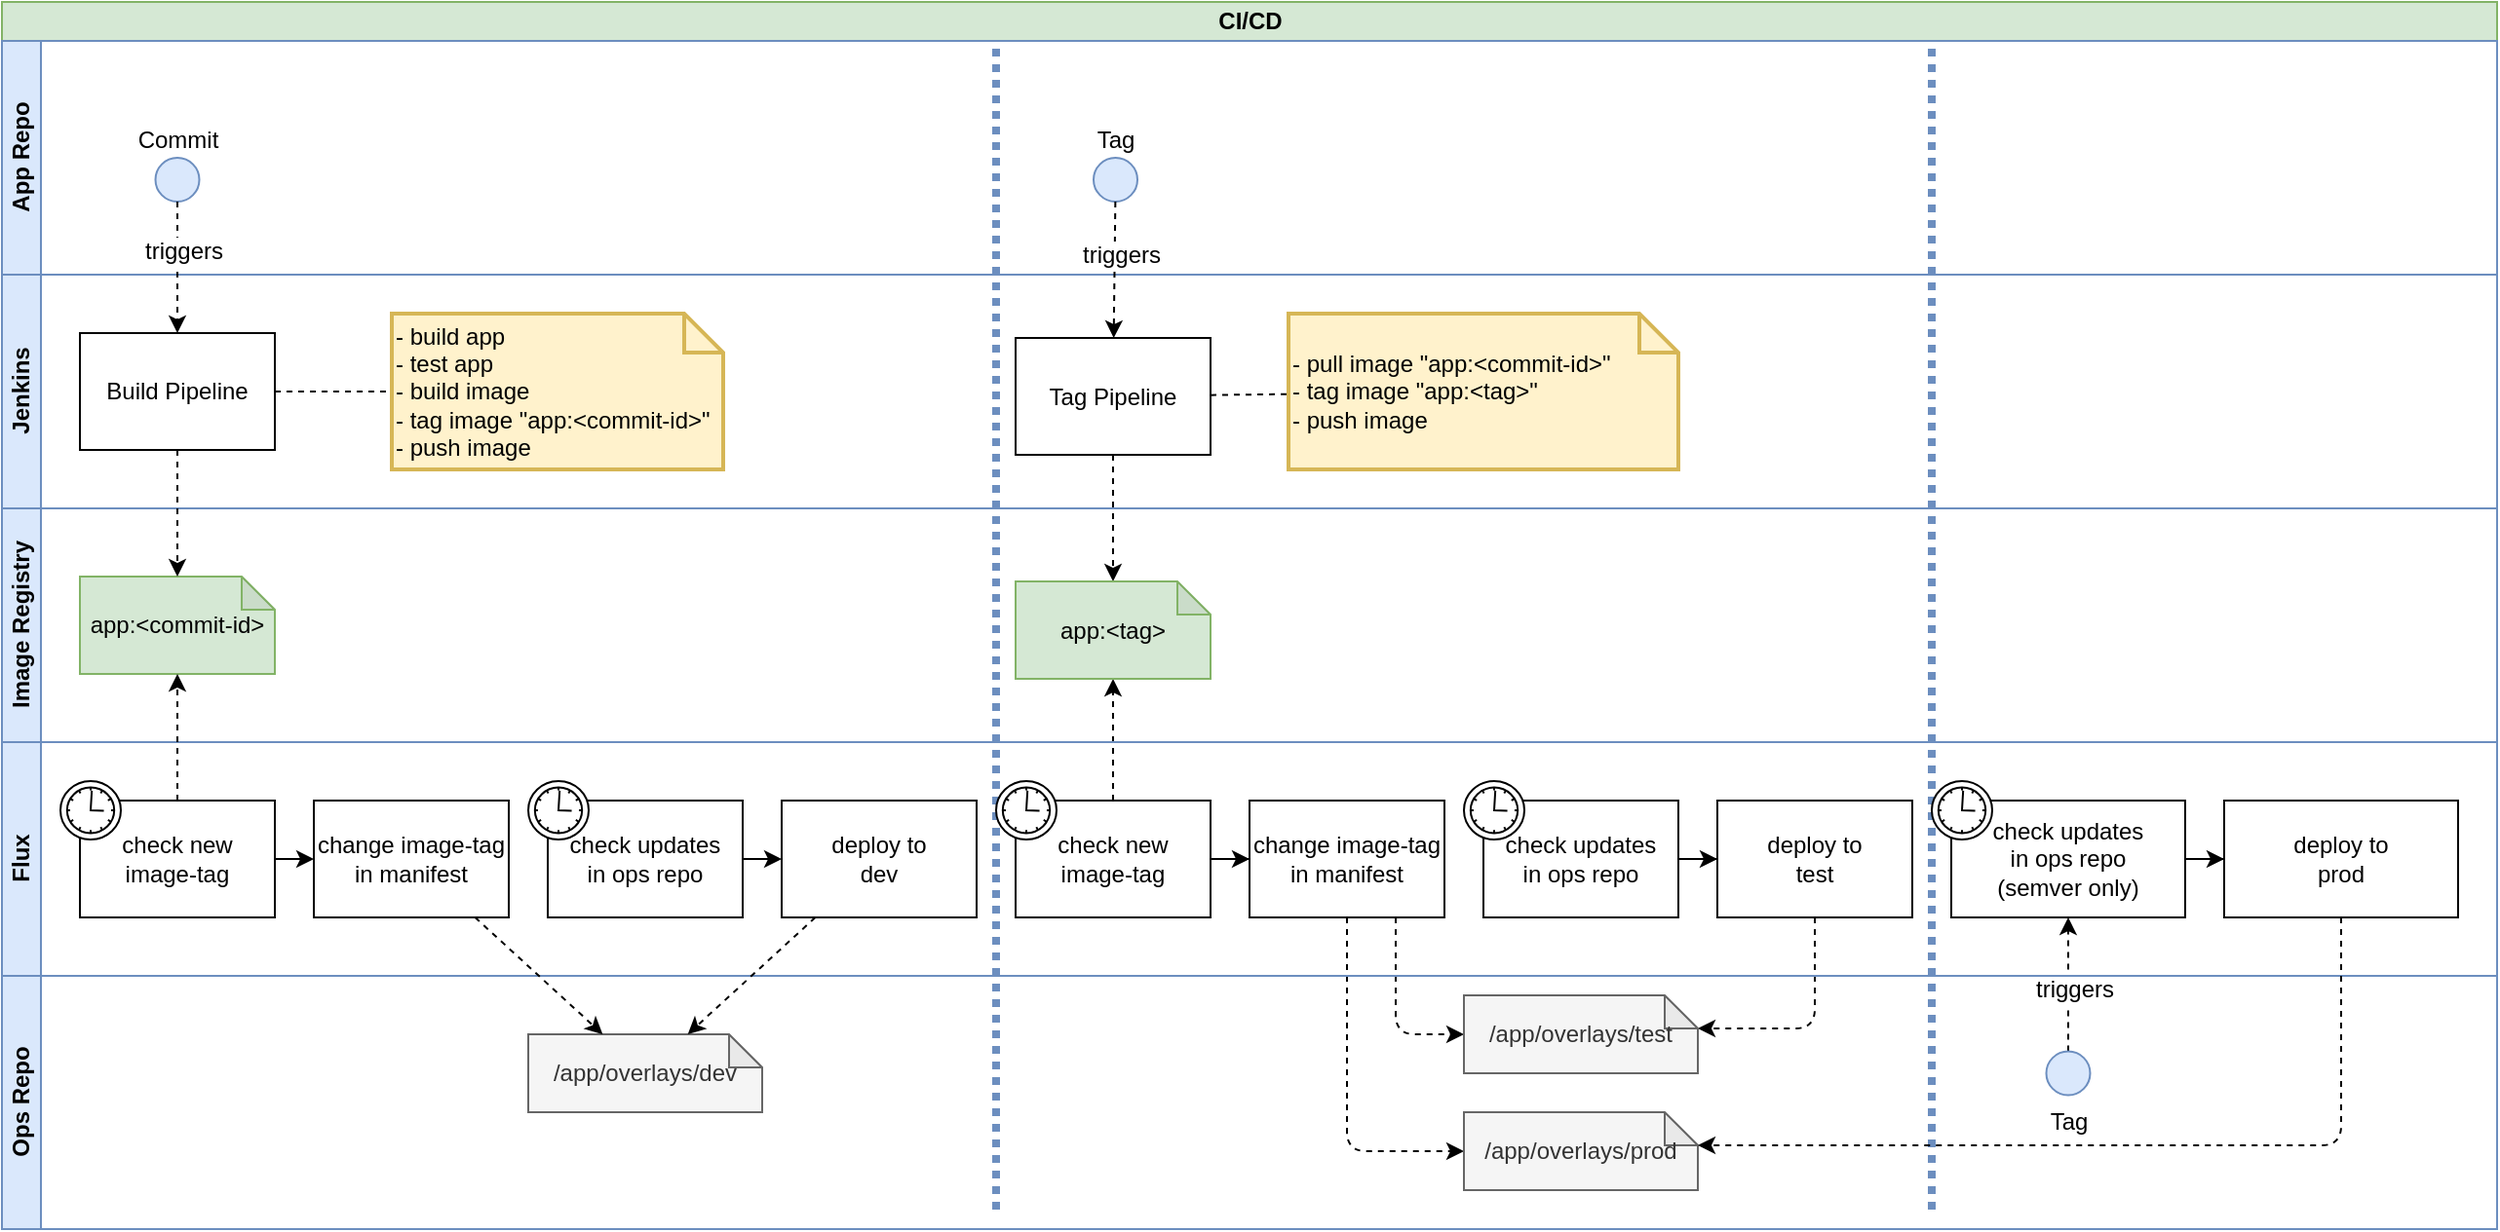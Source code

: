 <mxfile version="13.6.5">
    <diagram id="2l1Gih08ljTuTviZnEwU" name="Page-1">
        <mxGraphModel dx="1030" dy="777" grid="1" gridSize="10" guides="1" tooltips="1" connect="1" arrows="1" fold="1" page="1" pageScale="1" pageWidth="1169" pageHeight="827" math="0" shadow="0">
            <root>
                <mxCell id="0"/>
                <mxCell id="1" parent="0"/>
                <mxCell id="14" value="CI/CD" style="swimlane;html=1;childLayout=stackLayout;resizeParent=1;resizeParentMax=0;horizontal=1;startSize=20;horizontalStack=0;fillColor=#d5e8d4;strokeColor=#82b366;" parent="1" vertex="1">
                    <mxGeometry x="40" y="40" width="1280" height="630" as="geometry">
                        <mxRectangle x="40" y="40" width="50" height="20" as="alternateBounds"/>
                    </mxGeometry>
                </mxCell>
                <mxCell id="15" value="App Repo" style="swimlane;html=1;startSize=20;horizontal=0;fillColor=#dae8fc;strokeColor=#6c8ebf;" parent="14" vertex="1">
                    <mxGeometry y="20" width="1280" height="120" as="geometry"/>
                </mxCell>
                <mxCell id="103" value="" style="endArrow=none;html=1;fontSize=12;fontColor=#000000;strokeWidth=4;dashed=1;dashPattern=1 1;fillColor=#dae8fc;strokeColor=#6c8ebf;" parent="15" edge="1">
                    <mxGeometry width="50" height="50" relative="1" as="geometry">
                        <mxPoint x="990" y="600" as="sourcePoint"/>
                        <mxPoint x="990" as="targetPoint"/>
                    </mxGeometry>
                </mxCell>
                <mxCell id="92" value="Tag" style="ellipse;whiteSpace=wrap;html=1;aspect=fixed;labelPosition=center;verticalLabelPosition=top;align=center;verticalAlign=bottom;horizontal=1;fillColor=#dae8fc;strokeColor=#6c8ebf;" parent="15" vertex="1">
                    <mxGeometry x="560" y="60" width="22.5" height="22.5" as="geometry"/>
                </mxCell>
                <mxCell id="25" value="Commit" style="ellipse;whiteSpace=wrap;html=1;aspect=fixed;labelPosition=center;verticalLabelPosition=top;align=center;verticalAlign=bottom;horizontal=1;fillColor=#dae8fc;strokeColor=#6c8ebf;" parent="15" vertex="1">
                    <mxGeometry x="78.75" y="60" width="22.5" height="22.5" as="geometry"/>
                </mxCell>
                <mxCell id="16" value="Jenkins" style="swimlane;html=1;startSize=20;horizontal=0;fillColor=#dae8fc;strokeColor=#6c8ebf;" parent="14" vertex="1">
                    <mxGeometry y="140" width="1280" height="120" as="geometry"/>
                </mxCell>
                <mxCell id="99" value="- pull image &quot;app:&amp;lt;commit-id&amp;gt;&quot;&lt;br&gt;- tag image &quot;app:&amp;lt;tag&amp;gt;&quot;&lt;br&gt;- push image" style="shape=note;strokeWidth=2;fontSize=12;size=20;whiteSpace=wrap;html=1;fillColor=#fff2cc;strokeColor=#d6b656;align=left;" parent="16" vertex="1">
                    <mxGeometry x="660" y="20" width="200" height="80" as="geometry"/>
                </mxCell>
                <mxCell id="26" value="Build Pipeline" style="whiteSpace=wrap;html=1;" parent="16" vertex="1">
                    <mxGeometry x="40" y="30" width="100" height="60" as="geometry"/>
                </mxCell>
                <mxCell id="68" value="Tag Pipeline" style="whiteSpace=wrap;html=1;" parent="16" vertex="1">
                    <mxGeometry x="520" y="32.5" width="100" height="60" as="geometry"/>
                </mxCell>
                <mxCell id="96" value="&lt;span&gt;- build app&lt;/span&gt;&lt;br&gt;&lt;span&gt;- test app&lt;/span&gt;&lt;br&gt;&lt;span&gt;- build image&lt;br&gt;&lt;/span&gt;- tag image &quot;&lt;span style=&quot;text-align: center&quot;&gt;app:&amp;lt;commit-id&amp;gt;&quot;&lt;/span&gt;&lt;br&gt;&lt;span&gt;- push image&lt;/span&gt;" style="shape=note;strokeWidth=2;fontSize=12;size=20;whiteSpace=wrap;html=1;fillColor=#fff2cc;strokeColor=#d6b656;align=left;" parent="16" vertex="1">
                    <mxGeometry x="200" y="20" width="170" height="80" as="geometry"/>
                </mxCell>
                <mxCell id="98" value="" style="endArrow=none;dashed=1;html=1;" parent="16" source="26" target="96" edge="1">
                    <mxGeometry width="50" height="50" relative="1" as="geometry">
                        <mxPoint x="150" y="90" as="sourcePoint"/>
                        <mxPoint x="200" y="40" as="targetPoint"/>
                    </mxGeometry>
                </mxCell>
                <mxCell id="100" value="" style="endArrow=none;dashed=1;html=1;" parent="16" source="68" target="99" edge="1">
                    <mxGeometry width="50" height="50" relative="1" as="geometry">
                        <mxPoint x="420" y="80" as="sourcePoint"/>
                        <mxPoint x="480" y="80" as="targetPoint"/>
                    </mxGeometry>
                </mxCell>
                <mxCell id="102" value="" style="endArrow=none;html=1;fontSize=12;fontColor=#000000;strokeWidth=4;dashed=1;dashPattern=1 1;fillColor=#dae8fc;strokeColor=#6c8ebf;" parent="16" edge="1">
                    <mxGeometry width="50" height="50" relative="1" as="geometry">
                        <mxPoint x="510" y="480" as="sourcePoint"/>
                        <mxPoint x="510" y="-120" as="targetPoint"/>
                    </mxGeometry>
                </mxCell>
                <mxCell id="70" value="" style="endArrow=classic;html=1;dashed=1;" parent="14" source="92" target="68" edge="1">
                    <mxGeometry width="50" height="50" relative="1" as="geometry">
                        <mxPoint x="670" y="120" as="sourcePoint"/>
                        <mxPoint x="534.5" y="170" as="targetPoint"/>
                    </mxGeometry>
                </mxCell>
                <mxCell id="105" value="triggers" style="edgeLabel;html=1;align=center;verticalAlign=middle;resizable=0;points=[];fontSize=12;fontColor=#000000;" parent="70" vertex="1" connectable="0">
                    <mxGeometry x="-0.215" y="3" relative="1" as="geometry">
                        <mxPoint as="offset"/>
                    </mxGeometry>
                </mxCell>
                <mxCell id="71" value="" style="endArrow=classic;html=1;dashed=1;" parent="14" source="68" target="69" edge="1">
                    <mxGeometry width="50" height="50" relative="1" as="geometry">
                        <mxPoint x="545" y="110" as="sourcePoint"/>
                        <mxPoint x="545" y="180" as="targetPoint"/>
                    </mxGeometry>
                </mxCell>
                <mxCell id="79" value="" style="endArrow=classic;html=1;dashed=1;" parent="14" source="75" target="69" edge="1">
                    <mxGeometry width="50" height="50" relative="1" as="geometry">
                        <mxPoint x="690" y="374" as="sourcePoint"/>
                        <mxPoint x="690" y="309" as="targetPoint"/>
                    </mxGeometry>
                </mxCell>
                <mxCell id="82" value="" style="endArrow=classic;html=1;dashed=1;entryX=0;entryY=0.5;entryDx=0;entryDy=0;entryPerimeter=0;exitX=0.75;exitY=1;exitDx=0;exitDy=0;" parent="14" source="74" target="76" edge="1">
                    <mxGeometry width="50" height="50" relative="1" as="geometry">
                        <mxPoint x="720" y="520" as="sourcePoint"/>
                        <mxPoint x="787.083" y="577.5" as="targetPoint"/>
                        <Array as="points">
                            <mxPoint x="715" y="530"/>
                        </Array>
                    </mxGeometry>
                </mxCell>
                <mxCell id="83" value="" style="endArrow=classic;html=1;dashed=1;entryX=0;entryY=0;entryDx=120;entryDy=17;entryPerimeter=0;" parent="14" source="72" target="76" edge="1">
                    <mxGeometry width="50" height="50" relative="1" as="geometry">
                        <mxPoint x="1017.08" y="537.5" as="sourcePoint"/>
                        <mxPoint x="949.997" y="595" as="targetPoint"/>
                        <Array as="points">
                            <mxPoint x="930" y="527"/>
                        </Array>
                    </mxGeometry>
                </mxCell>
                <mxCell id="90" value="" style="endArrow=classic;html=1;dashed=1;entryX=0;entryY=0.5;entryDx=0;entryDy=0;entryPerimeter=0;rounded=1;" parent="14" source="74" target="89" edge="1">
                    <mxGeometry width="50" height="50" relative="1" as="geometry">
                        <mxPoint x="746.897" y="480" as="sourcePoint"/>
                        <mxPoint x="836.782" y="537.5" as="targetPoint"/>
                        <Array as="points">
                            <mxPoint x="690" y="590"/>
                        </Array>
                    </mxGeometry>
                </mxCell>
                <mxCell id="17" value="Image Registry" style="swimlane;html=1;startSize=20;horizontal=0;fillColor=#dae8fc;strokeColor=#6c8ebf;" parent="14" vertex="1">
                    <mxGeometry y="260" width="1280" height="120" as="geometry">
                        <mxRectangle y="260" width="480" height="20" as="alternateBounds"/>
                    </mxGeometry>
                </mxCell>
                <mxCell id="59" value="&lt;span&gt;app:&amp;lt;commit-id&amp;gt;&lt;/span&gt;" style="shape=note;whiteSpace=wrap;html=1;backgroundOutline=1;darkOpacity=0.05;size=17;fillColor=#d5e8d4;strokeColor=#82b366;" parent="17" vertex="1">
                    <mxGeometry x="40" y="35" width="100" height="50" as="geometry"/>
                </mxCell>
                <mxCell id="69" value="&lt;span&gt;app:&amp;lt;tag&amp;gt;&lt;/span&gt;" style="shape=note;whiteSpace=wrap;html=1;backgroundOutline=1;darkOpacity=0.05;size=17;fillColor=#d5e8d4;strokeColor=#82b366;" parent="17" vertex="1">
                    <mxGeometry x="520" y="37.5" width="100" height="50" as="geometry"/>
                </mxCell>
                <mxCell id="88" value="" style="endArrow=classic;html=1;dashed=1;exitX=0.5;exitY=0;exitDx=0;exitDy=0;" parent="14" source="94" target="86" edge="1">
                    <mxGeometry width="50" height="50" relative="1" as="geometry">
                        <mxPoint x="1060" y="535" as="sourcePoint"/>
                        <mxPoint x="1130" y="592.5" as="targetPoint"/>
                    </mxGeometry>
                </mxCell>
                <mxCell id="106" value="triggers" style="edgeLabel;html=1;align=center;verticalAlign=middle;resizable=0;points=[];fontSize=12;fontColor=#000000;" parent="88" vertex="1" connectable="0">
                    <mxGeometry x="-0.076" y="-3" relative="1" as="geometry">
                        <mxPoint as="offset"/>
                    </mxGeometry>
                </mxCell>
                <mxCell id="23" value="Flux" style="swimlane;html=1;startSize=20;horizontal=0;fillColor=#dae8fc;strokeColor=#6c8ebf;" parent="14" vertex="1">
                    <mxGeometry y="380" width="1280" height="120" as="geometry">
                        <mxRectangle y="380" width="480" height="20" as="alternateBounds"/>
                    </mxGeometry>
                </mxCell>
                <mxCell id="86" value="check updates&lt;br&gt;in ops repo&lt;br&gt;(semver only)" style="whiteSpace=wrap;html=1;" parent="23" vertex="1">
                    <mxGeometry x="1000" y="30" width="120" height="60" as="geometry"/>
                </mxCell>
                <mxCell id="111" value="" style="shape=mxgraph.bpmn.shape;html=1;verticalLabelPosition=bottom;labelBackgroundColor=#ffffff;verticalAlign=top;align=center;perimeter=ellipsePerimeter;outlineConnect=0;outline=standard;symbol=timer;" vertex="1" parent="23">
                    <mxGeometry x="990" y="20" width="31" height="30" as="geometry"/>
                </mxCell>
                <mxCell id="73" value="check updates&lt;br&gt;in ops repo" style="whiteSpace=wrap;html=1;" parent="23" vertex="1">
                    <mxGeometry x="760" y="30" width="100" height="60" as="geometry"/>
                </mxCell>
                <mxCell id="85" style="edgeStyle=orthogonalEdgeStyle;rounded=0;orthogonalLoop=1;jettySize=auto;html=1;" parent="23" source="86" target="87" edge="1">
                    <mxGeometry relative="1" as="geometry"/>
                </mxCell>
                <mxCell id="110" value="" style="shape=mxgraph.bpmn.shape;html=1;verticalLabelPosition=bottom;labelBackgroundColor=#ffffff;verticalAlign=top;align=center;perimeter=ellipsePerimeter;outlineConnect=0;outline=standard;symbol=timer;" vertex="1" parent="23">
                    <mxGeometry x="750" y="20" width="31" height="30" as="geometry"/>
                </mxCell>
                <mxCell id="87" value="deploy to &lt;br&gt;prod" style="whiteSpace=wrap;html=1;" parent="23" vertex="1">
                    <mxGeometry x="1140" y="30" width="120" height="60" as="geometry"/>
                </mxCell>
                <mxCell id="57" value="deploy to &lt;br&gt;dev" style="whiteSpace=wrap;html=1;" parent="23" vertex="1">
                    <mxGeometry x="400" y="30" width="100" height="60" as="geometry"/>
                </mxCell>
                <mxCell id="55" value="check updates&lt;br&gt;in ops repo" style="whiteSpace=wrap;html=1;" parent="23" vertex="1">
                    <mxGeometry x="280" y="30" width="100" height="60" as="geometry"/>
                </mxCell>
                <mxCell id="29" value="change&amp;nbsp;image-tag&lt;br&gt;in manifest" style="whiteSpace=wrap;html=1;" parent="23" vertex="1">
                    <mxGeometry x="160" y="30" width="100" height="60" as="geometry"/>
                </mxCell>
                <mxCell id="28" value="check new&lt;br&gt;image-tag" style="whiteSpace=wrap;html=1;" parent="23" vertex="1">
                    <mxGeometry x="40" y="30" width="100" height="60" as="geometry"/>
                </mxCell>
                <mxCell id="30" value="" style="edgeStyle=orthogonalEdgeStyle;orthogonalLoop=1;jettySize=auto;html=1;" parent="23" source="28" target="29" edge="1">
                    <mxGeometry relative="1" as="geometry"/>
                </mxCell>
                <mxCell id="58" value="" style="edgeStyle=orthogonalEdgeStyle;orthogonalLoop=1;jettySize=auto;html=1;" parent="23" source="55" target="57" edge="1">
                    <mxGeometry relative="1" as="geometry"/>
                </mxCell>
                <mxCell id="80" style="edgeStyle=orthogonalEdgeStyle;rounded=0;orthogonalLoop=1;jettySize=auto;html=1;" parent="23" source="75" target="74" edge="1">
                    <mxGeometry relative="1" as="geometry"/>
                </mxCell>
                <mxCell id="72" value="deploy to &lt;br&gt;test" style="whiteSpace=wrap;html=1;" parent="23" vertex="1">
                    <mxGeometry x="880" y="30" width="100" height="60" as="geometry"/>
                </mxCell>
                <mxCell id="74" value="change&amp;nbsp;image-tag&lt;br&gt;in manifest" style="whiteSpace=wrap;html=1;" parent="23" vertex="1">
                    <mxGeometry x="640" y="30" width="100" height="60" as="geometry"/>
                </mxCell>
                <mxCell id="81" style="edgeStyle=orthogonalEdgeStyle;rounded=0;orthogonalLoop=1;jettySize=auto;html=1;" parent="23" source="73" target="72" edge="1">
                    <mxGeometry relative="1" as="geometry"/>
                </mxCell>
                <mxCell id="107" value="" style="shape=mxgraph.bpmn.shape;html=1;verticalLabelPosition=bottom;labelBackgroundColor=#ffffff;verticalAlign=top;align=center;perimeter=ellipsePerimeter;outlineConnect=0;outline=standard;symbol=timer;" vertex="1" parent="23">
                    <mxGeometry x="30" y="20" width="31" height="30" as="geometry"/>
                </mxCell>
                <mxCell id="108" value="" style="shape=mxgraph.bpmn.shape;html=1;verticalLabelPosition=bottom;labelBackgroundColor=#ffffff;verticalAlign=top;align=center;perimeter=ellipsePerimeter;outlineConnect=0;outline=standard;symbol=timer;" vertex="1" parent="23">
                    <mxGeometry x="270" y="20" width="31" height="30" as="geometry"/>
                </mxCell>
                <mxCell id="75" value="check new&lt;br&gt;image-tag" style="whiteSpace=wrap;html=1;" parent="23" vertex="1">
                    <mxGeometry x="520" y="30" width="100" height="60" as="geometry"/>
                </mxCell>
                <mxCell id="109" value="" style="shape=mxgraph.bpmn.shape;html=1;verticalLabelPosition=bottom;labelBackgroundColor=#ffffff;verticalAlign=top;align=center;perimeter=ellipsePerimeter;outlineConnect=0;outline=standard;symbol=timer;" vertex="1" parent="23">
                    <mxGeometry x="510" y="20" width="31" height="30" as="geometry"/>
                </mxCell>
                <mxCell id="24" value="Ops Repo" style="swimlane;html=1;startSize=20;horizontal=0;fillColor=#dae8fc;strokeColor=#6c8ebf;" parent="14" vertex="1">
                    <mxGeometry y="500" width="1280" height="130" as="geometry">
                        <mxRectangle y="380" width="480" height="20" as="alternateBounds"/>
                    </mxGeometry>
                </mxCell>
                <mxCell id="76" value="&lt;span&gt;/app/overlays/test&lt;br&gt;&lt;/span&gt;" style="shape=note;whiteSpace=wrap;html=1;backgroundOutline=1;darkOpacity=0.05;size=17;fillColor=#f5f5f5;strokeColor=#666666;fontColor=#333333;" parent="24" vertex="1">
                    <mxGeometry x="750" y="10" width="120" height="40" as="geometry"/>
                </mxCell>
                <mxCell id="60" value="&lt;span&gt;/app/overlays/dev&lt;br&gt;&lt;/span&gt;" style="shape=note;whiteSpace=wrap;html=1;backgroundOutline=1;darkOpacity=0.05;size=17;fillColor=#f5f5f5;strokeColor=#666666;fontColor=#333333;" parent="24" vertex="1">
                    <mxGeometry x="270" y="30" width="120" height="40" as="geometry"/>
                </mxCell>
                <mxCell id="94" value="Tag" style="ellipse;whiteSpace=wrap;html=1;aspect=fixed;labelPosition=center;verticalLabelPosition=bottom;align=center;verticalAlign=top;horizontal=1;fillColor=#dae8fc;strokeColor=#6c8ebf;" parent="24" vertex="1">
                    <mxGeometry x="1048.75" y="38.75" width="22.5" height="22.5" as="geometry"/>
                </mxCell>
                <mxCell id="89" value="&lt;span&gt;/app/overlays/prod&lt;br&gt;&lt;/span&gt;" style="shape=note;whiteSpace=wrap;html=1;backgroundOutline=1;darkOpacity=0.05;size=17;fillColor=#f5f5f5;strokeColor=#666666;fontColor=#333333;" parent="24" vertex="1">
                    <mxGeometry x="750" y="70" width="120" height="40" as="geometry"/>
                </mxCell>
                <mxCell id="62" value="" style="endArrow=classic;html=1;dashed=1;" parent="14" source="29" target="60" edge="1">
                    <mxGeometry width="50" height="50" relative="1" as="geometry">
                        <mxPoint x="120" y="590" as="sourcePoint"/>
                        <mxPoint x="170" y="540" as="targetPoint"/>
                    </mxGeometry>
                </mxCell>
                <mxCell id="63" value="" style="endArrow=classic;html=1;dashed=1;" parent="14" source="57" target="60" edge="1">
                    <mxGeometry width="50" height="50" relative="1" as="geometry">
                        <mxPoint x="268.5" y="480" as="sourcePoint"/>
                        <mxPoint x="303.958" y="537.5" as="targetPoint"/>
                    </mxGeometry>
                </mxCell>
                <mxCell id="64" value="" style="endArrow=classic;html=1;dashed=1;" parent="14" source="25" target="26" edge="1">
                    <mxGeometry width="50" height="50" relative="1" as="geometry">
                        <mxPoint x="180" y="82.5" as="sourcePoint"/>
                        <mxPoint x="215.458" y="140" as="targetPoint"/>
                    </mxGeometry>
                </mxCell>
                <mxCell id="104" value="triggers" style="edgeLabel;html=1;align=center;verticalAlign=middle;resizable=0;points=[];fontSize=12;fontColor=#000000;" parent="64" vertex="1" connectable="0">
                    <mxGeometry x="-0.274" y="3" relative="1" as="geometry">
                        <mxPoint y="1" as="offset"/>
                    </mxGeometry>
                </mxCell>
                <mxCell id="65" value="" style="endArrow=classic;html=1;dashed=1;" parent="14" source="26" target="59" edge="1">
                    <mxGeometry width="50" height="50" relative="1" as="geometry">
                        <mxPoint x="110" y="110" as="sourcePoint"/>
                        <mxPoint x="110" y="180" as="targetPoint"/>
                    </mxGeometry>
                </mxCell>
                <mxCell id="66" value="" style="endArrow=classic;html=1;dashed=1;" parent="14" source="28" target="59" edge="1">
                    <mxGeometry width="50" height="50" relative="1" as="geometry">
                        <mxPoint x="120" y="120" as="sourcePoint"/>
                        <mxPoint x="120" y="190" as="targetPoint"/>
                    </mxGeometry>
                </mxCell>
                <mxCell id="91" value="" style="endArrow=classic;html=1;dashed=1;entryX=0;entryY=0;entryDx=120;entryDy=17;entryPerimeter=0;exitX=0.5;exitY=1;exitDx=0;exitDy=0;" parent="14" source="87" target="89" edge="1">
                    <mxGeometry width="50" height="50" relative="1" as="geometry">
                        <mxPoint x="920.165" y="480" as="sourcePoint"/>
                        <mxPoint x="880" y="540.75" as="targetPoint"/>
                        <Array as="points">
                            <mxPoint x="1200" y="587"/>
                        </Array>
                    </mxGeometry>
                </mxCell>
            </root>
        </mxGraphModel>
    </diagram>
</mxfile>